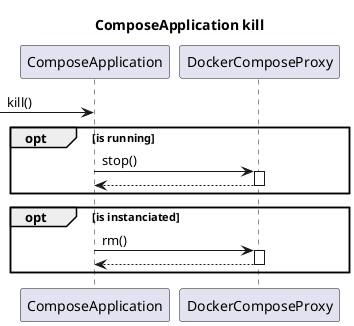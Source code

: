@startuml
title ComposeApplication kill

participant ComposeApplication as CA
participant DockerComposeProxy as DComp

[->CA: kill()

opt is running
CA->DComp ++: stop()
DComp-->CA --:
end

opt is instanciated
CA->DComp ++: rm()
DComp-->CA --:
end

@enduml

